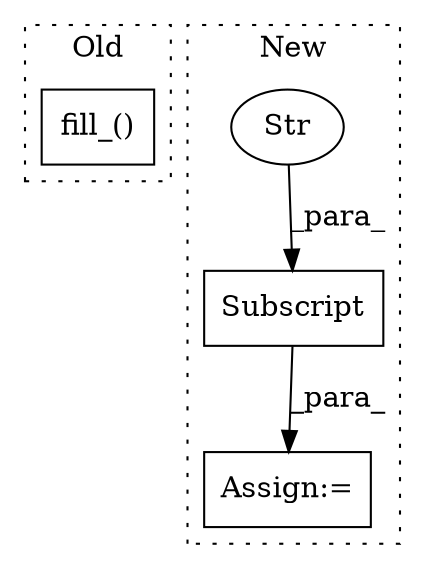 digraph G {
subgraph cluster0 {
1 [label="fill_()" a="75" s="8360,8429" l="38,1" shape="box"];
label = "Old";
style="dotted";
}
subgraph cluster1 {
2 [label="Subscript" a="63" s="8963,0" l="47,0" shape="box"];
3 [label="Assign:=" a="68" s="8960" l="3" shape="box"];
4 [label="Str" a="66" s="8993" l="16" shape="ellipse"];
label = "New";
style="dotted";
}
2 -> 3 [label="_para_"];
4 -> 2 [label="_para_"];
}